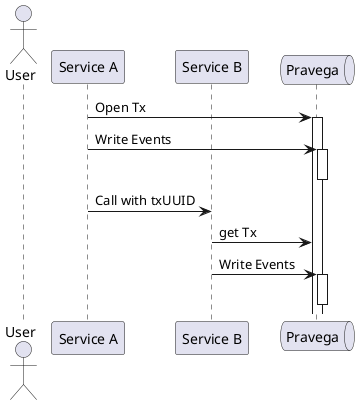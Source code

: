 @startuml "Distruted tx"

actor User
participant "Service A" as A
participant "Service B" as B
queue "Pravega" as Pravega


A -> Pravega  : Open Tx
activate Pravega
A -> Pravega  : Write Events
activate Pravega
deactivate Pravega
A -> B  : Call with txUUID
B -> Pravega : get Tx
B -> Pravega : Write Events
activate Pravega
deactivate Pravega

@enduml